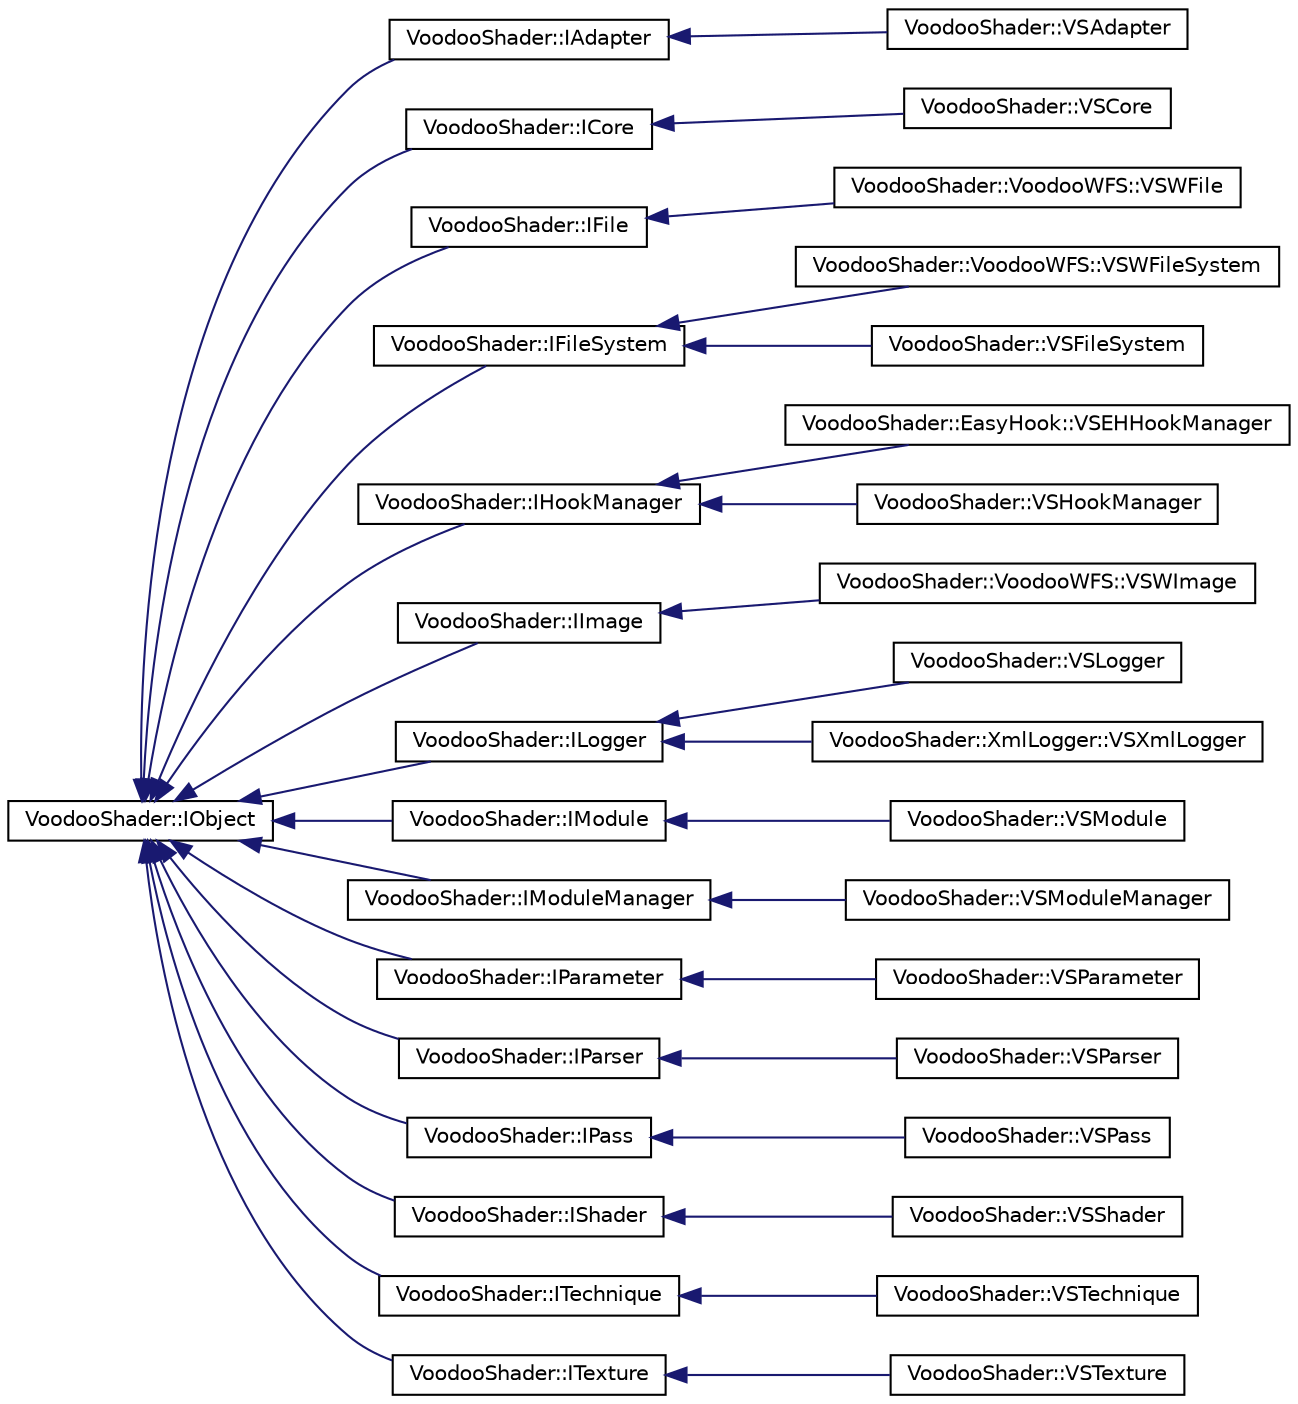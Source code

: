digraph G
{
  edge [fontname="Helvetica",fontsize="10",labelfontname="Helvetica",labelfontsize="10"];
  node [fontname="Helvetica",fontsize="10",shape=record];
  rankdir="LR";
  Node1 [label="VoodooShader::IObject",height=0.2,width=0.4,color="black", fillcolor="white", style="filled",URL="$class_voodoo_shader_1_1_i_object.html",tooltip="Defines a simple interface all Voodoo objects from dynamic modules must inherit."];
  Node1 -> Node2 [dir="back",color="midnightblue",fontsize="10",style="solid",fontname="Helvetica"];
  Node2 [label="VoodooShader::IAdapter",height=0.2,width=0.4,color="black", fillcolor="white", style="filled",URL="$class_voodoo_shader_1_1_i_adapter.html",tooltip="Graphics adapter class, responsible for interfacing the Voodoo core with a given graphics API..."];
  Node2 -> Node3 [dir="back",color="midnightblue",fontsize="10",style="solid",fontname="Helvetica"];
  Node3 [label="VoodooShader::VSAdapter",height=0.2,width=0.4,color="black", fillcolor="white", style="filled",URL="$class_voodoo_shader_1_1_v_s_adapter.html"];
  Node1 -> Node4 [dir="back",color="midnightblue",fontsize="10",style="solid",fontname="Helvetica"];
  Node4 [label="VoodooShader::ICore",height=0.2,width=0.4,color="black", fillcolor="white", style="filled",URL="$class_voodoo_shader_1_1_i_core.html",tooltip="ICore engine class for the Voodoo Shader Framework."];
  Node4 -> Node5 [dir="back",color="midnightblue",fontsize="10",style="solid",fontname="Helvetica"];
  Node5 [label="VoodooShader::VSCore",height=0.2,width=0.4,color="black", fillcolor="white", style="filled",URL="$class_voodoo_shader_1_1_v_s_core.html",tooltip="ICore engine class for the Voodoo Shader Framework."];
  Node1 -> Node6 [dir="back",color="midnightblue",fontsize="10",style="solid",fontname="Helvetica"];
  Node6 [label="VoodooShader::IFile",height=0.2,width=0.4,color="black", fillcolor="white", style="filled",URL="$class_voodoo_shader_1_1_i_file.html"];
  Node6 -> Node7 [dir="back",color="midnightblue",fontsize="10",style="solid",fontname="Helvetica"];
  Node7 [label="VoodooShader::VoodooWFS::VSWFile",height=0.2,width=0.4,color="black", fillcolor="white", style="filled",URL="$class_voodoo_shader_1_1_voodoo_w_f_s_1_1_v_s_w_file.html"];
  Node1 -> Node8 [dir="back",color="midnightblue",fontsize="10",style="solid",fontname="Helvetica"];
  Node8 [label="VoodooShader::IFileSystem",height=0.2,width=0.4,color="black", fillcolor="white", style="filled",URL="$class_voodoo_shader_1_1_i_file_system.html"];
  Node8 -> Node9 [dir="back",color="midnightblue",fontsize="10",style="solid",fontname="Helvetica"];
  Node9 [label="VoodooShader::VoodooWFS::VSWFileSystem",height=0.2,width=0.4,color="black", fillcolor="white", style="filled",URL="$class_voodoo_shader_1_1_voodoo_w_f_s_1_1_v_s_w_file_system.html",tooltip="Provides a unified file management system for loading shaders and other resources."];
  Node8 -> Node10 [dir="back",color="midnightblue",fontsize="10",style="solid",fontname="Helvetica"];
  Node10 [label="VoodooShader::VSFileSystem",height=0.2,width=0.4,color="black", fillcolor="white", style="filled",URL="$class_voodoo_shader_1_1_v_s_file_system.html"];
  Node1 -> Node11 [dir="back",color="midnightblue",fontsize="10",style="solid",fontname="Helvetica"];
  Node11 [label="VoodooShader::IHookManager",height=0.2,width=0.4,color="black", fillcolor="white", style="filled",URL="$class_voodoo_shader_1_1_i_hook_manager.html",tooltip="Defines the interface for handling function-level hooks, redirecting existing functions and calls int..."];
  Node11 -> Node12 [dir="back",color="midnightblue",fontsize="10",style="solid",fontname="Helvetica"];
  Node12 [label="VoodooShader::EasyHook::VSEHHookManager",height=0.2,width=0.4,color="black", fillcolor="white", style="filled",URL="$class_voodoo_shader_1_1_easy_hook_1_1_v_s_e_h_hook_manager.html",tooltip="Handles function-level hooks, redirecting function calls into new locations."];
  Node11 -> Node13 [dir="back",color="midnightblue",fontsize="10",style="solid",fontname="Helvetica"];
  Node13 [label="VoodooShader::VSHookManager",height=0.2,width=0.4,color="black", fillcolor="white", style="filled",URL="$class_voodoo_shader_1_1_v_s_hook_manager.html"];
  Node1 -> Node14 [dir="back",color="midnightblue",fontsize="10",style="solid",fontname="Helvetica"];
  Node14 [label="VoodooShader::IImage",height=0.2,width=0.4,color="black", fillcolor="white", style="filled",URL="$class_voodoo_shader_1_1_i_image.html"];
  Node14 -> Node15 [dir="back",color="midnightblue",fontsize="10",style="solid",fontname="Helvetica"];
  Node15 [label="VoodooShader::VoodooWFS::VSWImage",height=0.2,width=0.4,color="black", fillcolor="white", style="filled",URL="$class_voodoo_shader_1_1_voodoo_w_f_s_1_1_v_s_w_image.html",tooltip="Provides image loading, using the DevIL library."];
  Node1 -> Node16 [dir="back",color="midnightblue",fontsize="10",style="solid",fontname="Helvetica"];
  Node16 [label="VoodooShader::ILogger",height=0.2,width=0.4,color="black", fillcolor="white", style="filled",URL="$class_voodoo_shader_1_1_i_logger.html",tooltip="Defines the interface for a Logger class."];
  Node16 -> Node17 [dir="back",color="midnightblue",fontsize="10",style="solid",fontname="Helvetica"];
  Node17 [label="VoodooShader::VSLogger",height=0.2,width=0.4,color="black", fillcolor="white", style="filled",URL="$class_voodoo_shader_1_1_v_s_logger.html"];
  Node16 -> Node18 [dir="back",color="midnightblue",fontsize="10",style="solid",fontname="Helvetica"];
  Node18 [label="VoodooShader::XmlLogger::VSXmlLogger",height=0.2,width=0.4,color="black", fillcolor="white", style="filled",URL="$class_voodoo_shader_1_1_xml_logger_1_1_v_s_xml_logger.html",tooltip="Xml logger class, writes neatly formatted logs for use with the log viewer."];
  Node1 -> Node19 [dir="back",color="midnightblue",fontsize="10",style="solid",fontname="Helvetica"];
  Node19 [label="VoodooShader::IModule",height=0.2,width=0.4,color="black", fillcolor="white", style="filled",URL="$class_voodoo_shader_1_1_i_module.html",tooltip="Contains the handle to a loaded library and function pointers for creation and destruction."];
  Node19 -> Node20 [dir="back",color="midnightblue",fontsize="10",style="solid",fontname="Helvetica"];
  Node20 [label="VoodooShader::VSModule",height=0.2,width=0.4,color="black", fillcolor="white", style="filled",URL="$class_voodoo_shader_1_1_v_s_module.html"];
  Node1 -> Node21 [dir="back",color="midnightblue",fontsize="10",style="solid",fontname="Helvetica"];
  Node21 [label="VoodooShader::IModuleManager",height=0.2,width=0.4,color="black", fillcolor="white", style="filled",URL="$class_voodoo_shader_1_1_i_module_manager.html",tooltip="Provides a framework for loading and unloading modules in core, as well as retrieving symbols and mod..."];
  Node21 -> Node22 [dir="back",color="midnightblue",fontsize="10",style="solid",fontname="Helvetica"];
  Node22 [label="VoodooShader::VSModuleManager",height=0.2,width=0.4,color="black", fillcolor="white", style="filled",URL="$class_voodoo_shader_1_1_v_s_module_manager.html"];
  Node1 -> Node23 [dir="back",color="midnightblue",fontsize="10",style="solid",fontname="Helvetica"];
  Node23 [label="VoodooShader::IParameter",height=0.2,width=0.4,color="black", fillcolor="white", style="filled",URL="$class_voodoo_shader_1_1_i_parameter.html"];
  Node23 -> Node24 [dir="back",color="midnightblue",fontsize="10",style="solid",fontname="Helvetica"];
  Node24 [label="VoodooShader::VSParameter",height=0.2,width=0.4,color="black", fillcolor="white", style="filled",URL="$class_voodoo_shader_1_1_v_s_parameter.html"];
  Node1 -> Node25 [dir="back",color="midnightblue",fontsize="10",style="solid",fontname="Helvetica"];
  Node25 [label="VoodooShader::IParser",height=0.2,width=0.4,color="black", fillcolor="white", style="filled",URL="$class_voodoo_shader_1_1_i_parser.html",tooltip="Provides extensive variable handling and string parsing."];
  Node25 -> Node26 [dir="back",color="midnightblue",fontsize="10",style="solid",fontname="Helvetica"];
  Node26 [label="VoodooShader::VSParser",height=0.2,width=0.4,color="black", fillcolor="white", style="filled",URL="$class_voodoo_shader_1_1_v_s_parser.html"];
  Node1 -> Node27 [dir="back",color="midnightblue",fontsize="10",style="solid",fontname="Helvetica"];
  Node27 [label="VoodooShader::IPass",height=0.2,width=0.4,color="black", fillcolor="white", style="filled",URL="$class_voodoo_shader_1_1_i_pass.html",tooltip="Each IPass contains a single set of programs, each operating on a different stage of the render pipel..."];
  Node27 -> Node28 [dir="back",color="midnightblue",fontsize="10",style="solid",fontname="Helvetica"];
  Node28 [label="VoodooShader::VSPass",height=0.2,width=0.4,color="black", fillcolor="white", style="filled",URL="$class_voodoo_shader_1_1_v_s_pass.html"];
  Node1 -> Node29 [dir="back",color="midnightblue",fontsize="10",style="solid",fontname="Helvetica"];
  Node29 [label="VoodooShader::IShader",height=0.2,width=0.4,color="black", fillcolor="white", style="filled",URL="$class_voodoo_shader_1_1_i_shader.html",tooltip="Complete shader class, managing techniques, passes and metadata."];
  Node29 -> Node30 [dir="back",color="midnightblue",fontsize="10",style="solid",fontname="Helvetica"];
  Node30 [label="VoodooShader::VSShader",height=0.2,width=0.4,color="black", fillcolor="white", style="filled",URL="$class_voodoo_shader_1_1_v_s_shader.html"];
  Node1 -> Node31 [dir="back",color="midnightblue",fontsize="10",style="solid",fontname="Helvetica"];
  Node31 [label="VoodooShader::ITechnique",height=0.2,width=0.4,color="black", fillcolor="white", style="filled",URL="$class_voodoo_shader_1_1_i_technique.html",tooltip="Contains a set of passes, designed to be used sequentially to create a shader effect."];
  Node31 -> Node32 [dir="back",color="midnightblue",fontsize="10",style="solid",fontname="Helvetica"];
  Node32 [label="VoodooShader::VSTechnique",height=0.2,width=0.4,color="black", fillcolor="white", style="filled",URL="$class_voodoo_shader_1_1_v_s_technique.html"];
  Node1 -> Node33 [dir="back",color="midnightblue",fontsize="10",style="solid",fontname="Helvetica"];
  Node33 [label="VoodooShader::ITexture",height=0.2,width=0.4,color="black", fillcolor="white", style="filled",URL="$class_voodoo_shader_1_1_i_texture.html",tooltip="Contains a hardware texture, for use with Voodoo shaders and effects."];
  Node33 -> Node34 [dir="back",color="midnightblue",fontsize="10",style="solid",fontname="Helvetica"];
  Node34 [label="VoodooShader::VSTexture",height=0.2,width=0.4,color="black", fillcolor="white", style="filled",URL="$class_voodoo_shader_1_1_v_s_texture.html"];
}
